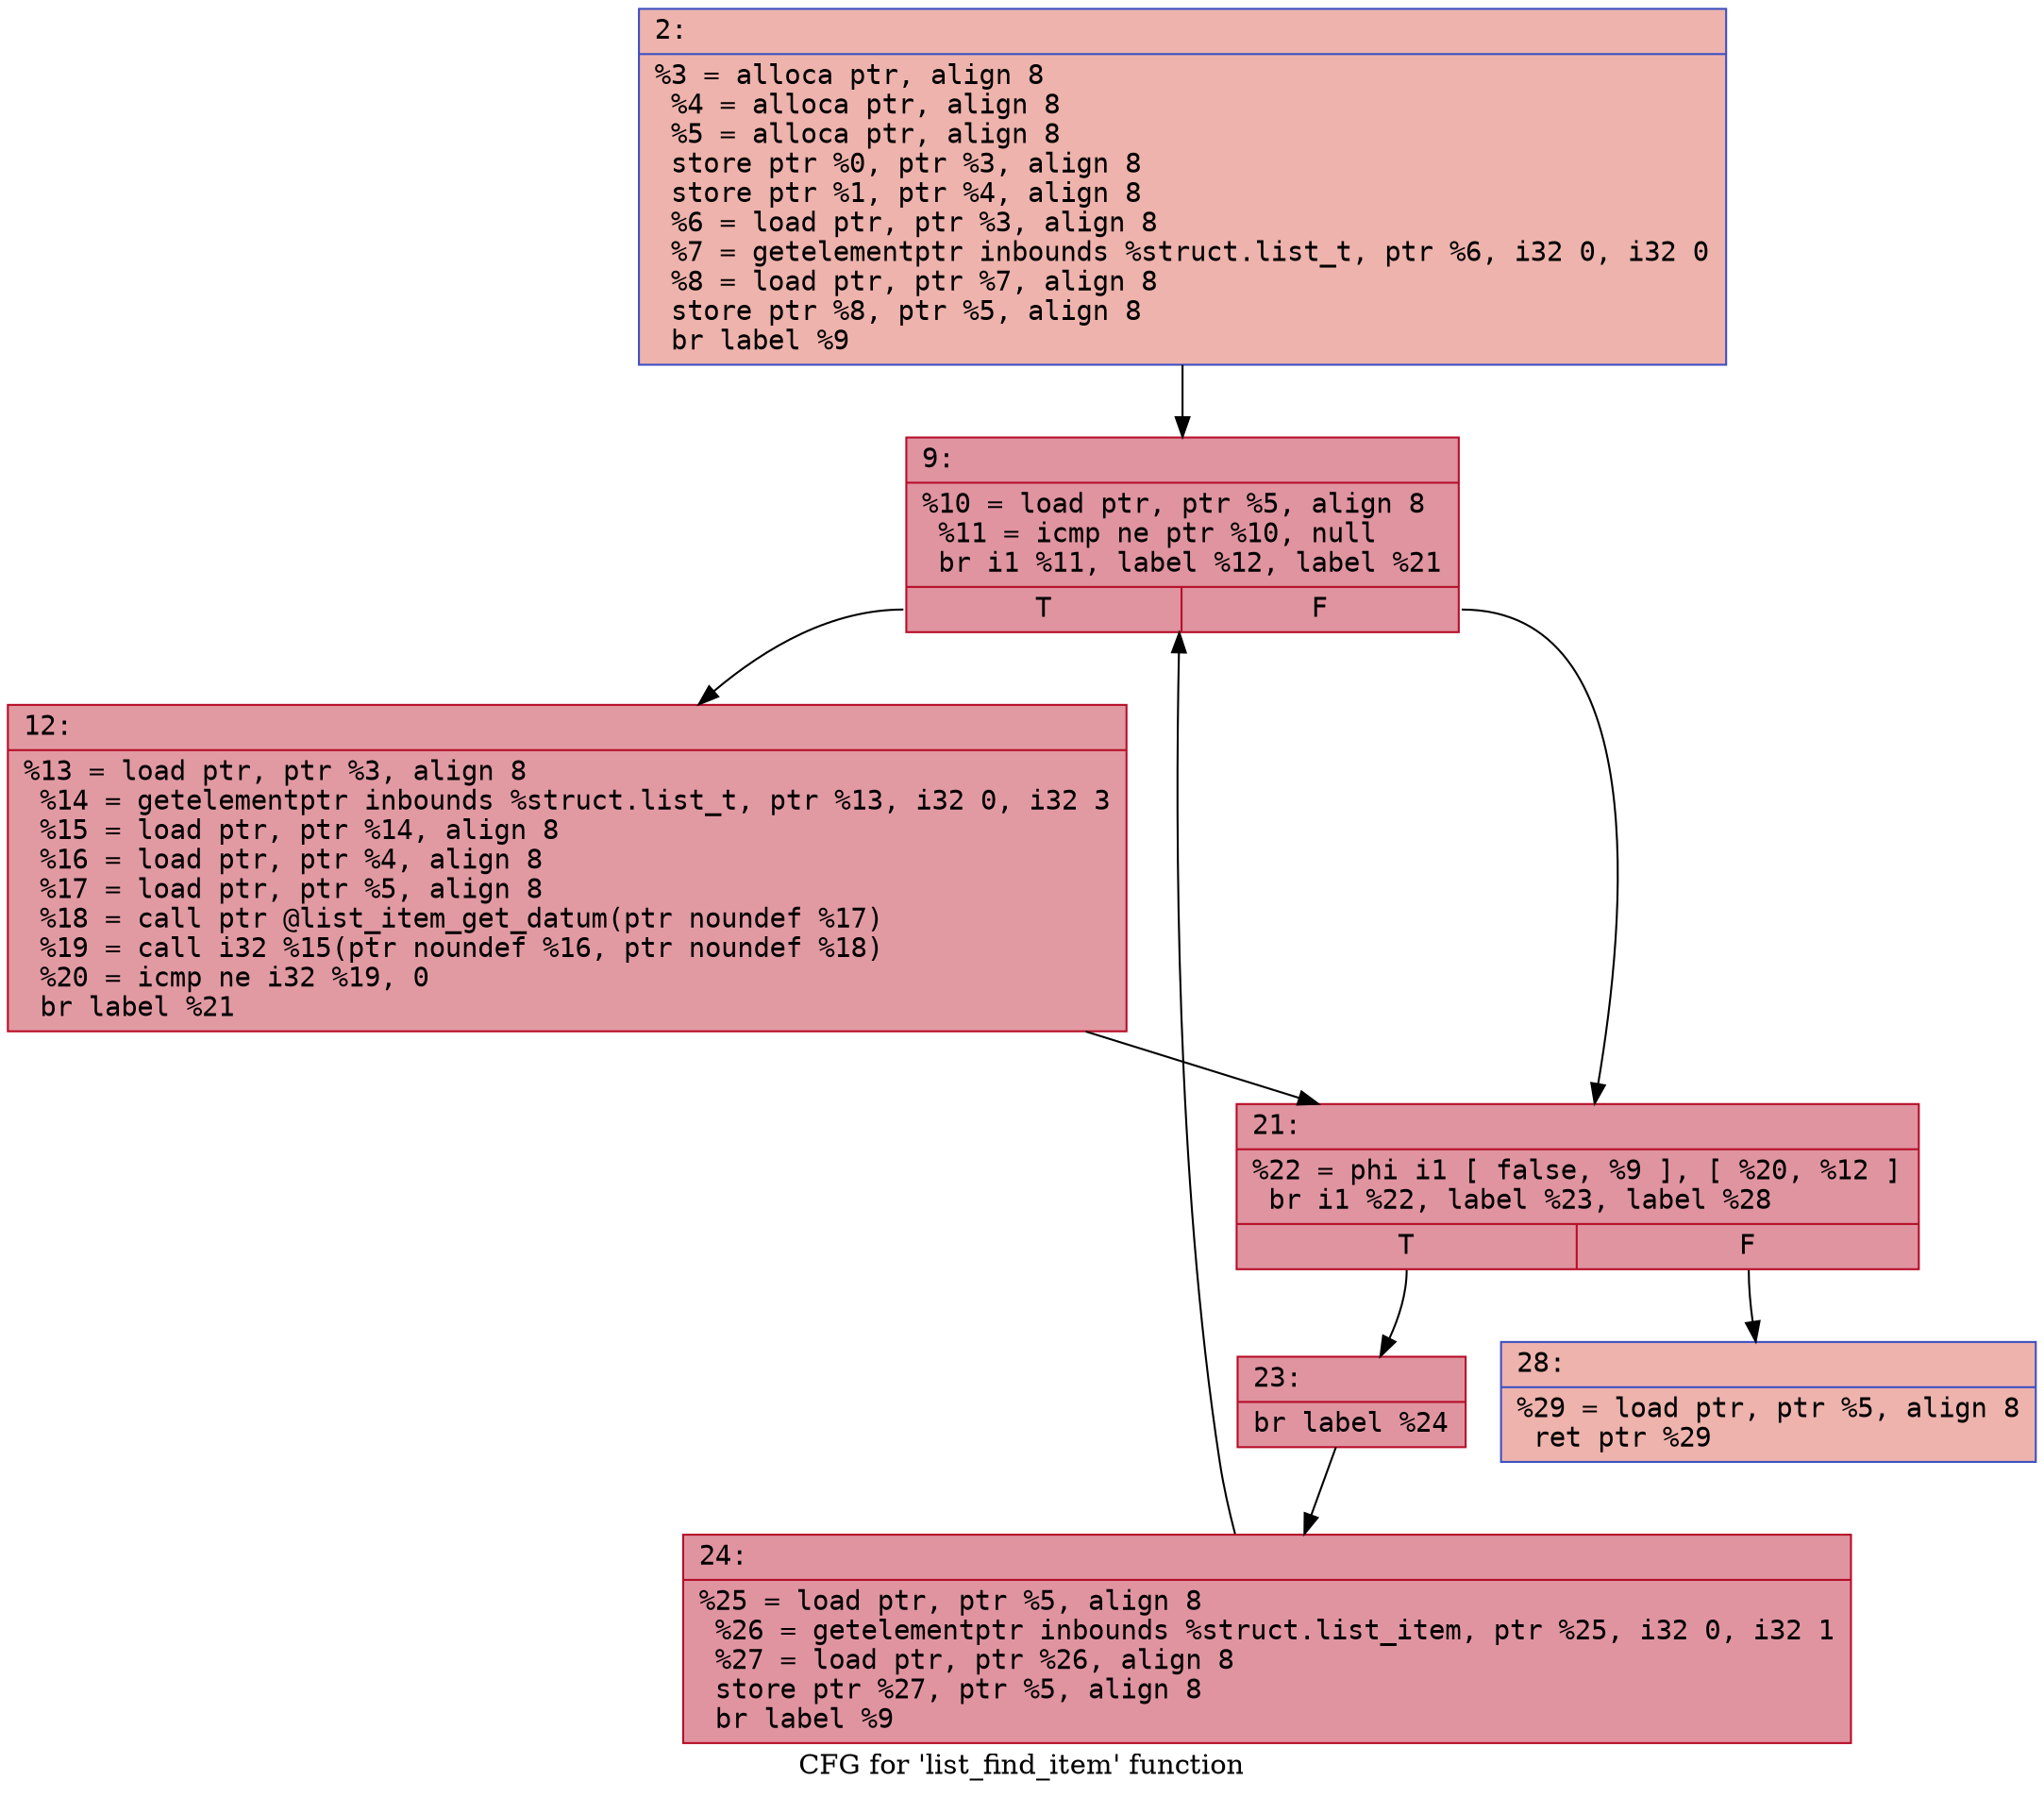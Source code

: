 digraph "CFG for 'list_find_item' function" {
	label="CFG for 'list_find_item' function";

	Node0x6000020336b0 [shape=record,color="#3d50c3ff", style=filled, fillcolor="#d6524470" fontname="Courier",label="{2:\l|  %3 = alloca ptr, align 8\l  %4 = alloca ptr, align 8\l  %5 = alloca ptr, align 8\l  store ptr %0, ptr %3, align 8\l  store ptr %1, ptr %4, align 8\l  %6 = load ptr, ptr %3, align 8\l  %7 = getelementptr inbounds %struct.list_t, ptr %6, i32 0, i32 0\l  %8 = load ptr, ptr %7, align 8\l  store ptr %8, ptr %5, align 8\l  br label %9\l}"];
	Node0x6000020336b0 -> Node0x600002033700[tooltip="2 -> 9\nProbability 100.00%" ];
	Node0x600002033700 [shape=record,color="#b70d28ff", style=filled, fillcolor="#b70d2870" fontname="Courier",label="{9:\l|  %10 = load ptr, ptr %5, align 8\l  %11 = icmp ne ptr %10, null\l  br i1 %11, label %12, label %21\l|{<s0>T|<s1>F}}"];
	Node0x600002033700:s0 -> Node0x600002033750[tooltip="9 -> 12\nProbability 62.50%" ];
	Node0x600002033700:s1 -> Node0x6000020337a0[tooltip="9 -> 21\nProbability 37.50%" ];
	Node0x600002033750 [shape=record,color="#b70d28ff", style=filled, fillcolor="#bb1b2c70" fontname="Courier",label="{12:\l|  %13 = load ptr, ptr %3, align 8\l  %14 = getelementptr inbounds %struct.list_t, ptr %13, i32 0, i32 3\l  %15 = load ptr, ptr %14, align 8\l  %16 = load ptr, ptr %4, align 8\l  %17 = load ptr, ptr %5, align 8\l  %18 = call ptr @list_item_get_datum(ptr noundef %17)\l  %19 = call i32 %15(ptr noundef %16, ptr noundef %18)\l  %20 = icmp ne i32 %19, 0\l  br label %21\l}"];
	Node0x600002033750 -> Node0x6000020337a0[tooltip="12 -> 21\nProbability 100.00%" ];
	Node0x6000020337a0 [shape=record,color="#b70d28ff", style=filled, fillcolor="#b70d2870" fontname="Courier",label="{21:\l|  %22 = phi i1 [ false, %9 ], [ %20, %12 ]\l  br i1 %22, label %23, label %28\l|{<s0>T|<s1>F}}"];
	Node0x6000020337a0:s0 -> Node0x6000020337f0[tooltip="21 -> 23\nProbability 96.88%" ];
	Node0x6000020337a0:s1 -> Node0x600002033890[tooltip="21 -> 28\nProbability 3.12%" ];
	Node0x6000020337f0 [shape=record,color="#b70d28ff", style=filled, fillcolor="#b70d2870" fontname="Courier",label="{23:\l|  br label %24\l}"];
	Node0x6000020337f0 -> Node0x600002033840[tooltip="23 -> 24\nProbability 100.00%" ];
	Node0x600002033840 [shape=record,color="#b70d28ff", style=filled, fillcolor="#b70d2870" fontname="Courier",label="{24:\l|  %25 = load ptr, ptr %5, align 8\l  %26 = getelementptr inbounds %struct.list_item, ptr %25, i32 0, i32 1\l  %27 = load ptr, ptr %26, align 8\l  store ptr %27, ptr %5, align 8\l  br label %9\l}"];
	Node0x600002033840 -> Node0x600002033700[tooltip="24 -> 9\nProbability 100.00%" ];
	Node0x600002033890 [shape=record,color="#3d50c3ff", style=filled, fillcolor="#d6524470" fontname="Courier",label="{28:\l|  %29 = load ptr, ptr %5, align 8\l  ret ptr %29\l}"];
}
